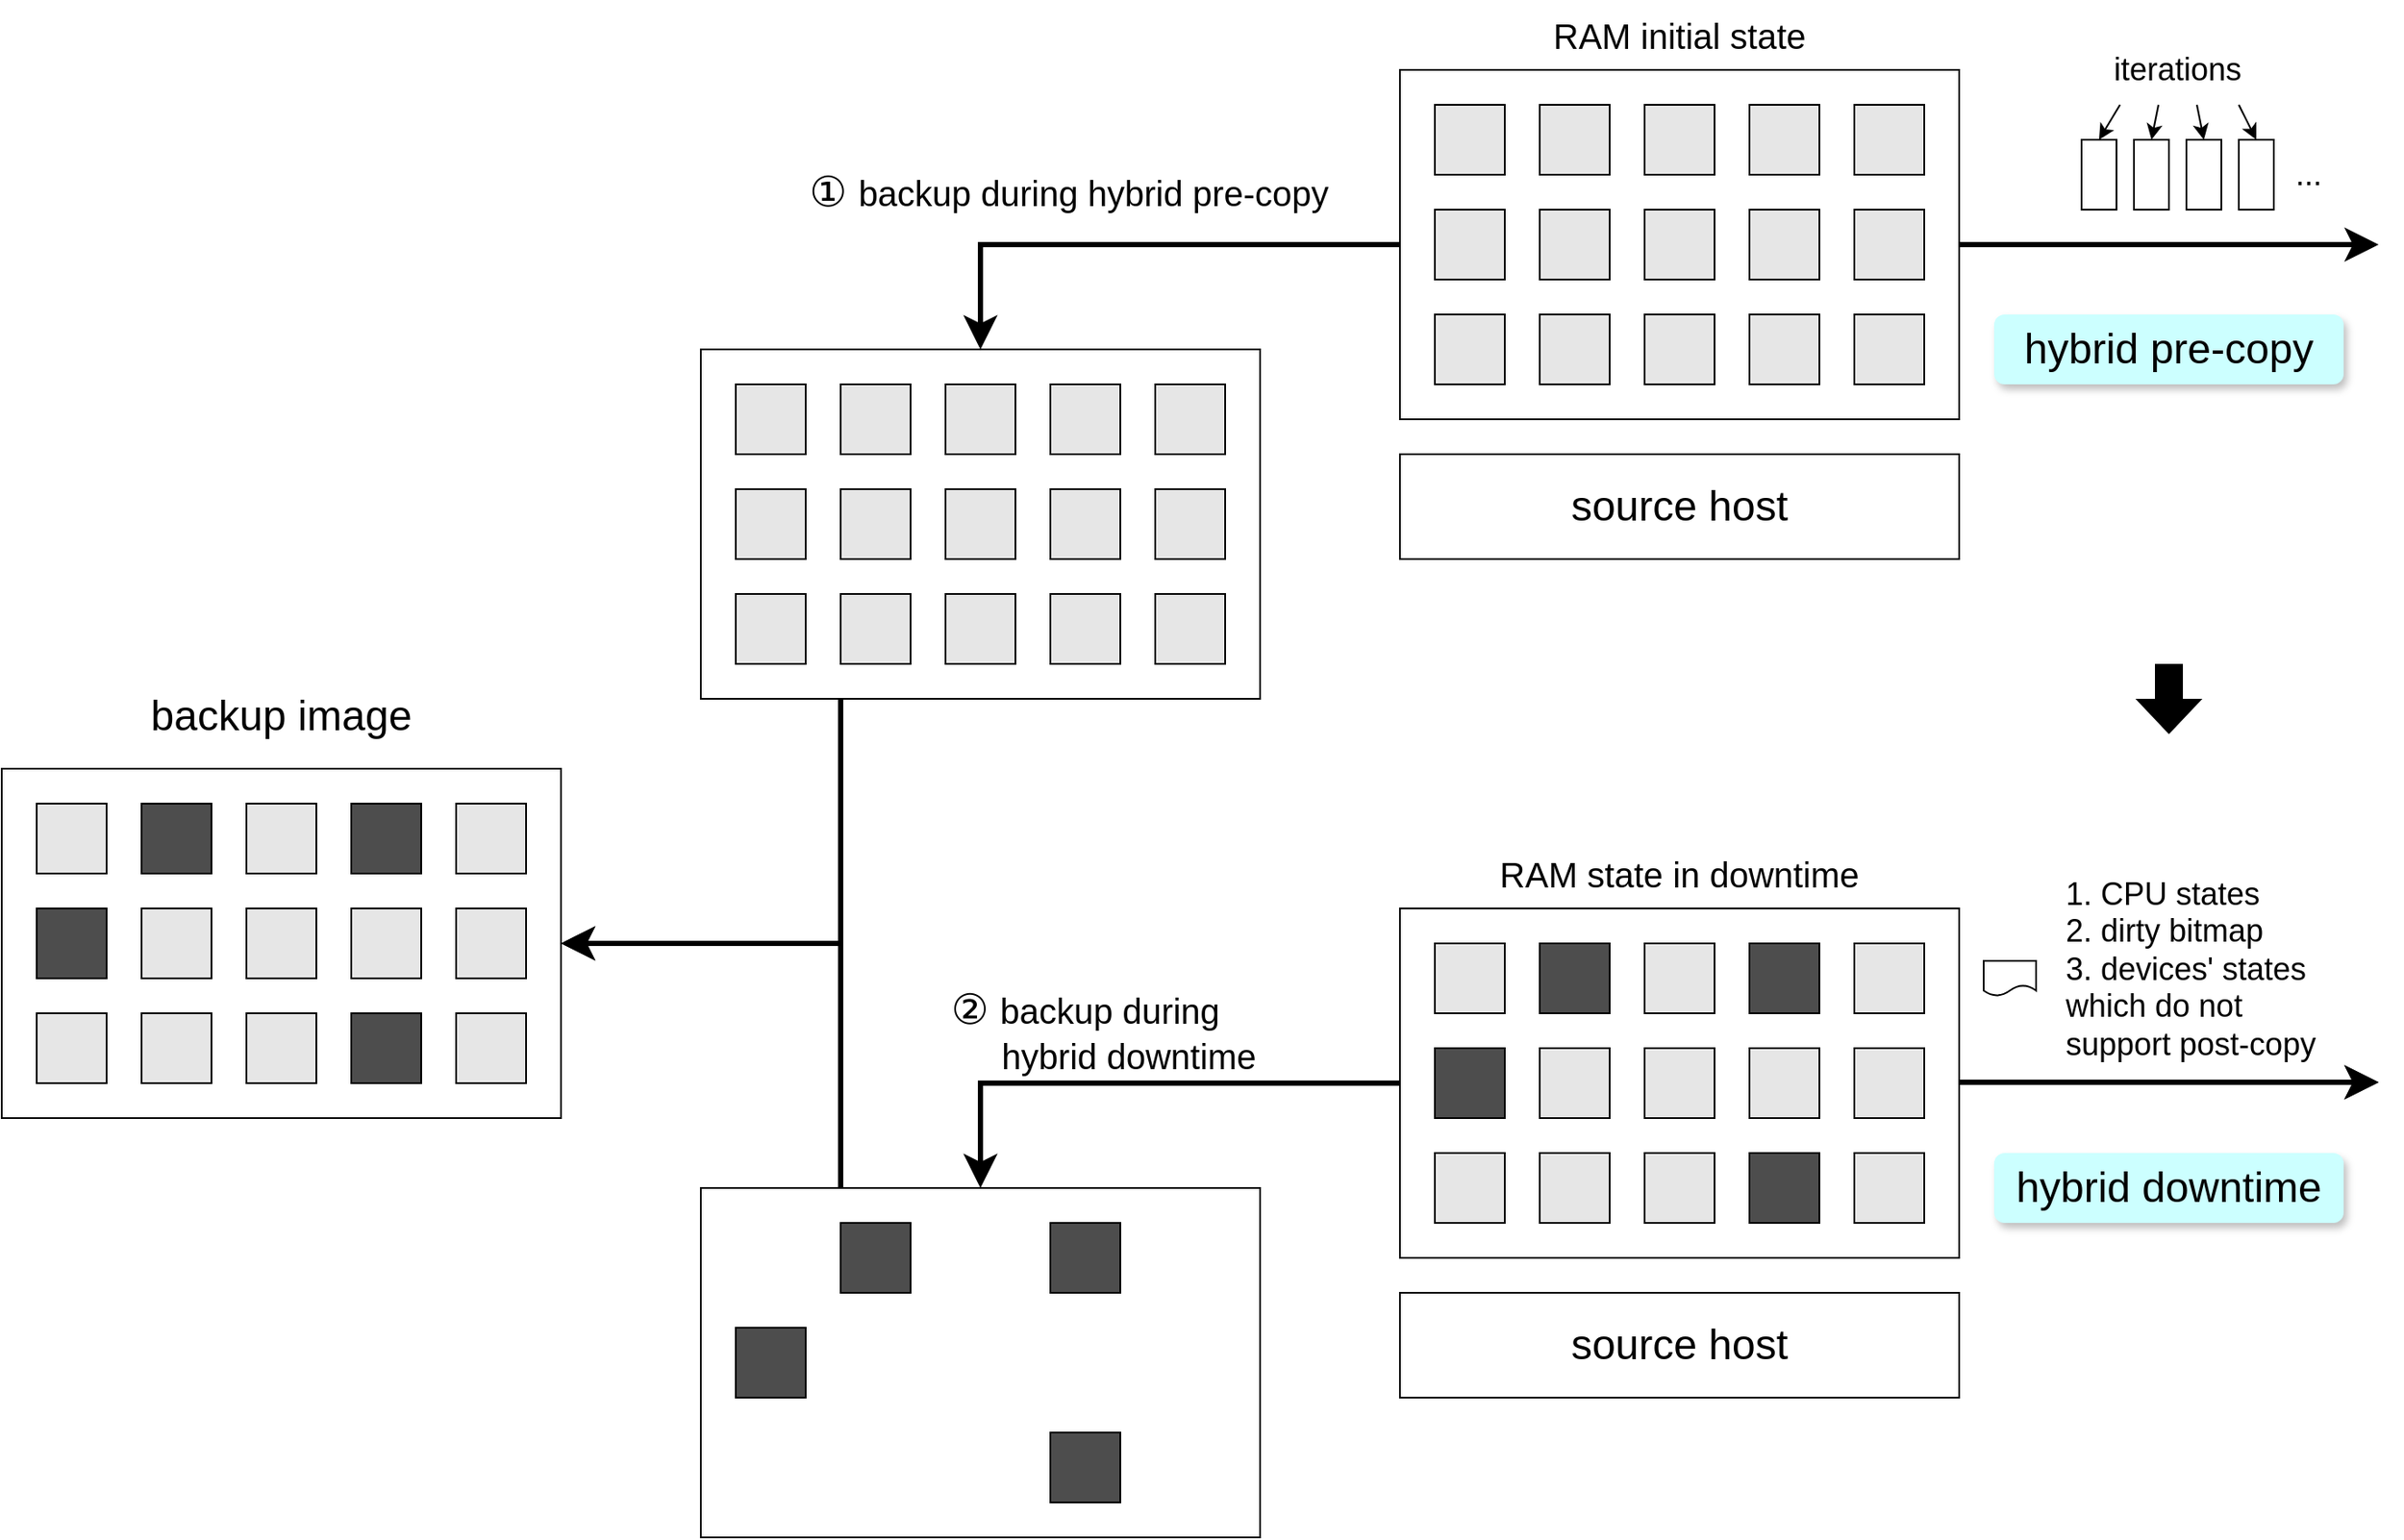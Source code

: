 <mxfile version="21.5.2" type="github">
  <diagram name="第 1 页" id="RIdFQgAQoTJojQbnxjcj">
    <mxGraphModel dx="2675" dy="1175" grid="1" gridSize="10" guides="1" tooltips="1" connect="1" arrows="1" fold="1" page="1" pageScale="1" pageWidth="827" pageHeight="1169" math="0" shadow="0">
      <root>
        <mxCell id="0" />
        <mxCell id="1" parent="0" />
        <mxCell id="ZZE6u8Rq9VthmS_ORE96-38" style="edgeStyle=orthogonalEdgeStyle;rounded=0;orthogonalLoop=1;jettySize=auto;html=1;exitX=1;exitY=0.5;exitDx=0;exitDy=0;entryX=0;entryY=0.5;entryDx=0;entryDy=0;endSize=10;startSize=10;strokeWidth=3;" parent="1" source="ZZE6u8Rq9VthmS_ORE96-18" edge="1">
          <mxGeometry relative="1" as="geometry">
            <mxPoint x="640" y="540" as="targetPoint" />
          </mxGeometry>
        </mxCell>
        <mxCell id="Fty5EF3_W_MqwxWYxCcy-24" style="edgeStyle=orthogonalEdgeStyle;rounded=0;orthogonalLoop=1;jettySize=auto;html=1;exitX=0;exitY=0.5;exitDx=0;exitDy=0;entryX=0.5;entryY=0;entryDx=0;entryDy=0;strokeWidth=3;endSize=10;startSize=10;" parent="1" source="ZZE6u8Rq9VthmS_ORE96-18" target="Fty5EF3_W_MqwxWYxCcy-1" edge="1">
          <mxGeometry relative="1" as="geometry" />
        </mxCell>
        <mxCell id="ZZE6u8Rq9VthmS_ORE96-18" value="" style="rounded=0;whiteSpace=wrap;html=1;" parent="1" vertex="1">
          <mxGeometry x="80" y="440" width="320" height="200" as="geometry" />
        </mxCell>
        <mxCell id="ZZE6u8Rq9VthmS_ORE96-19" value="" style="rounded=0;whiteSpace=wrap;html=1;fillColor=#E6E6E6;" parent="1" vertex="1">
          <mxGeometry x="100" y="460" width="40" height="40" as="geometry" />
        </mxCell>
        <mxCell id="ZZE6u8Rq9VthmS_ORE96-20" value="" style="rounded=0;whiteSpace=wrap;html=1;fillColor=#E6E6E6;" parent="1" vertex="1">
          <mxGeometry x="160" y="460" width="40" height="40" as="geometry" />
        </mxCell>
        <mxCell id="ZZE6u8Rq9VthmS_ORE96-21" value="" style="rounded=0;whiteSpace=wrap;html=1;fillColor=#E6E6E6;" parent="1" vertex="1">
          <mxGeometry x="220" y="460" width="40" height="40" as="geometry" />
        </mxCell>
        <mxCell id="ZZE6u8Rq9VthmS_ORE96-22" value="" style="rounded=0;whiteSpace=wrap;html=1;fillColor=#E6E6E6;" parent="1" vertex="1">
          <mxGeometry x="280" y="460" width="40" height="40" as="geometry" />
        </mxCell>
        <mxCell id="ZZE6u8Rq9VthmS_ORE96-23" value="" style="rounded=0;whiteSpace=wrap;html=1;fillColor=#E6E6E6;" parent="1" vertex="1">
          <mxGeometry x="340" y="460" width="40" height="40" as="geometry" />
        </mxCell>
        <mxCell id="ZZE6u8Rq9VthmS_ORE96-24" value="" style="rounded=0;whiteSpace=wrap;html=1;fillColor=#E6E6E6;" parent="1" vertex="1">
          <mxGeometry x="100" y="520" width="40" height="40" as="geometry" />
        </mxCell>
        <mxCell id="ZZE6u8Rq9VthmS_ORE96-25" value="" style="rounded=0;whiteSpace=wrap;html=1;fillColor=#E6E6E6;" parent="1" vertex="1">
          <mxGeometry x="160" y="520" width="40" height="40" as="geometry" />
        </mxCell>
        <mxCell id="ZZE6u8Rq9VthmS_ORE96-26" value="" style="rounded=0;whiteSpace=wrap;html=1;fillColor=#E6E6E6;" parent="1" vertex="1">
          <mxGeometry x="220" y="520" width="40" height="40" as="geometry" />
        </mxCell>
        <mxCell id="ZZE6u8Rq9VthmS_ORE96-27" value="" style="rounded=0;whiteSpace=wrap;html=1;fillColor=#E6E6E6;" parent="1" vertex="1">
          <mxGeometry x="280" y="520" width="40" height="40" as="geometry" />
        </mxCell>
        <mxCell id="ZZE6u8Rq9VthmS_ORE96-28" value="" style="rounded=0;whiteSpace=wrap;html=1;fillColor=#E6E6E6;" parent="1" vertex="1">
          <mxGeometry x="340" y="520" width="40" height="40" as="geometry" />
        </mxCell>
        <mxCell id="ZZE6u8Rq9VthmS_ORE96-29" value="" style="rounded=0;whiteSpace=wrap;html=1;fillColor=#E6E6E6;" parent="1" vertex="1">
          <mxGeometry x="100" y="580" width="40" height="40" as="geometry" />
        </mxCell>
        <mxCell id="ZZE6u8Rq9VthmS_ORE96-30" value="" style="rounded=0;whiteSpace=wrap;html=1;fillColor=#E6E6E6;" parent="1" vertex="1">
          <mxGeometry x="160" y="580" width="40" height="40" as="geometry" />
        </mxCell>
        <mxCell id="ZZE6u8Rq9VthmS_ORE96-31" value="" style="rounded=0;whiteSpace=wrap;html=1;fillColor=#E6E6E6;" parent="1" vertex="1">
          <mxGeometry x="220" y="580" width="40" height="40" as="geometry" />
        </mxCell>
        <mxCell id="ZZE6u8Rq9VthmS_ORE96-32" value="" style="rounded=0;whiteSpace=wrap;html=1;fillColor=#E6E6E6;" parent="1" vertex="1">
          <mxGeometry x="280" y="580" width="40" height="40" as="geometry" />
        </mxCell>
        <mxCell id="ZZE6u8Rq9VthmS_ORE96-33" value="" style="rounded=0;whiteSpace=wrap;html=1;fillColor=#E6E6E6;" parent="1" vertex="1">
          <mxGeometry x="340" y="580" width="40" height="40" as="geometry" />
        </mxCell>
        <mxCell id="ZZE6u8Rq9VthmS_ORE96-37" value="&lt;font style=&quot;font-size: 24px;&quot;&gt;source host&lt;/font&gt;" style="rounded=0;whiteSpace=wrap;html=1;" parent="1" vertex="1">
          <mxGeometry x="80" y="660" width="320" height="60" as="geometry" />
        </mxCell>
        <mxCell id="ZZE6u8Rq9VthmS_ORE96-41" value="&lt;font style=&quot;font-size: 20px;&quot;&gt;RAM initial state&lt;/font&gt;" style="text;html=1;strokeColor=none;fillColor=none;align=center;verticalAlign=middle;whiteSpace=wrap;rounded=0;" parent="1" vertex="1">
          <mxGeometry x="80" y="400" width="320" height="40" as="geometry" />
        </mxCell>
        <mxCell id="ZZE6u8Rq9VthmS_ORE96-42" value="" style="shape=flexArrow;endArrow=classic;html=1;rounded=0;endSize=6;startSize=10;strokeWidth=1;width=15;fillColor=#000000;" parent="1" edge="1">
          <mxGeometry width="50" height="50" relative="1" as="geometry">
            <mxPoint x="520" y="780" as="sourcePoint" />
            <mxPoint x="520" y="820" as="targetPoint" />
          </mxGeometry>
        </mxCell>
        <mxCell id="ZZE6u8Rq9VthmS_ORE96-43" value="&lt;font style=&quot;font-size: 24px;&quot;&gt;hybrid pre-copy&lt;/font&gt;" style="text;html=1;strokeColor=none;fillColor=#CCFFFF;align=center;verticalAlign=middle;whiteSpace=wrap;rounded=1;shadow=1;glass=0;dashed=1;" parent="1" vertex="1">
          <mxGeometry x="420" y="580" width="200" height="40" as="geometry" />
        </mxCell>
        <mxCell id="ZZE6u8Rq9VthmS_ORE96-44" value="" style="shape=image;html=1;verticalAlign=top;verticalLabelPosition=bottom;labelBackgroundColor=#ffffff;imageAspect=0;aspect=fixed;image=https://cdn1.iconfinder.com/data/icons/material-audio-video/22/loop-128.png" parent="1" vertex="1">
          <mxGeometry x="420" y="480" width="40" height="40" as="geometry" />
        </mxCell>
        <mxCell id="ZZE6u8Rq9VthmS_ORE96-45" value="" style="rounded=0;whiteSpace=wrap;html=1;" parent="1" vertex="1">
          <mxGeometry x="470" y="480" width="20" height="40" as="geometry" />
        </mxCell>
        <mxCell id="ZZE6u8Rq9VthmS_ORE96-46" value="" style="rounded=0;whiteSpace=wrap;html=1;" parent="1" vertex="1">
          <mxGeometry x="500" y="480" width="20" height="40" as="geometry" />
        </mxCell>
        <mxCell id="ZZE6u8Rq9VthmS_ORE96-47" value="" style="rounded=0;whiteSpace=wrap;html=1;" parent="1" vertex="1">
          <mxGeometry x="530" y="480" width="20" height="40" as="geometry" />
        </mxCell>
        <mxCell id="ZZE6u8Rq9VthmS_ORE96-48" value="" style="rounded=0;whiteSpace=wrap;html=1;" parent="1" vertex="1">
          <mxGeometry x="560" y="480" width="20" height="40" as="geometry" />
        </mxCell>
        <mxCell id="ZZE6u8Rq9VthmS_ORE96-49" value="&lt;font style=&quot;font-size: 18px;&quot;&gt;...&lt;/font&gt;" style="text;html=1;strokeColor=none;fillColor=none;align=center;verticalAlign=middle;whiteSpace=wrap;rounded=0;" parent="1" vertex="1">
          <mxGeometry x="580" y="480" width="40" height="40" as="geometry" />
        </mxCell>
        <mxCell id="ZZE6u8Rq9VthmS_ORE96-50" value="&lt;font style=&quot;font-size: 18px;&quot;&gt;iterations&lt;/font&gt;" style="text;html=1;strokeColor=none;fillColor=none;align=center;verticalAlign=middle;whiteSpace=wrap;rounded=0;" parent="1" vertex="1">
          <mxGeometry x="470" y="420" width="110" height="40" as="geometry" />
        </mxCell>
        <mxCell id="ZZE6u8Rq9VthmS_ORE96-51" value="" style="endArrow=classic;html=1;rounded=0;exitX=0.2;exitY=1;exitDx=0;exitDy=0;exitPerimeter=0;" parent="1" source="ZZE6u8Rq9VthmS_ORE96-50" edge="1">
          <mxGeometry width="50" height="50" relative="1" as="geometry">
            <mxPoint x="390" y="590" as="sourcePoint" />
            <mxPoint x="480" y="480" as="targetPoint" />
          </mxGeometry>
        </mxCell>
        <mxCell id="ZZE6u8Rq9VthmS_ORE96-53" value="" style="endArrow=classic;html=1;rounded=0;exitX=0.4;exitY=1;exitDx=0;exitDy=0;exitPerimeter=0;entryX=0.5;entryY=0;entryDx=0;entryDy=0;" parent="1" source="ZZE6u8Rq9VthmS_ORE96-50" target="ZZE6u8Rq9VthmS_ORE96-46" edge="1">
          <mxGeometry width="50" height="50" relative="1" as="geometry">
            <mxPoint x="502" y="470" as="sourcePoint" />
            <mxPoint x="490" y="490" as="targetPoint" />
          </mxGeometry>
        </mxCell>
        <mxCell id="ZZE6u8Rq9VthmS_ORE96-54" value="" style="endArrow=classic;html=1;rounded=0;exitX=0.6;exitY=1;exitDx=0;exitDy=0;exitPerimeter=0;entryX=0.5;entryY=0;entryDx=0;entryDy=0;" parent="1" source="ZZE6u8Rq9VthmS_ORE96-50" target="ZZE6u8Rq9VthmS_ORE96-47" edge="1">
          <mxGeometry width="50" height="50" relative="1" as="geometry">
            <mxPoint x="512" y="480" as="sourcePoint" />
            <mxPoint x="500" y="500" as="targetPoint" />
          </mxGeometry>
        </mxCell>
        <mxCell id="ZZE6u8Rq9VthmS_ORE96-55" value="" style="endArrow=classic;html=1;rounded=0;exitX=0.818;exitY=1;exitDx=0;exitDy=0;exitPerimeter=0;entryX=0.5;entryY=0;entryDx=0;entryDy=0;" parent="1" source="ZZE6u8Rq9VthmS_ORE96-50" target="ZZE6u8Rq9VthmS_ORE96-48" edge="1">
          <mxGeometry width="50" height="50" relative="1" as="geometry">
            <mxPoint x="522" y="490" as="sourcePoint" />
            <mxPoint x="510" y="510" as="targetPoint" />
          </mxGeometry>
        </mxCell>
        <mxCell id="Fty5EF3_W_MqwxWYxCcy-23" style="edgeStyle=orthogonalEdgeStyle;rounded=0;orthogonalLoop=1;jettySize=auto;html=1;exitX=0;exitY=0.5;exitDx=0;exitDy=0;entryX=0.5;entryY=0;entryDx=0;entryDy=0;endSize=10;startSize=10;strokeWidth=3;" parent="1" source="ZZE6u8Rq9VthmS_ORE96-56" target="Fty5EF3_W_MqwxWYxCcy-18" edge="1">
          <mxGeometry relative="1" as="geometry" />
        </mxCell>
        <mxCell id="ZZE6u8Rq9VthmS_ORE96-56" value="" style="rounded=0;whiteSpace=wrap;html=1;" parent="1" vertex="1">
          <mxGeometry x="80" y="920" width="320" height="200" as="geometry" />
        </mxCell>
        <mxCell id="ZZE6u8Rq9VthmS_ORE96-57" value="" style="rounded=0;whiteSpace=wrap;html=1;fillColor=#E6E6E6;" parent="1" vertex="1">
          <mxGeometry x="100" y="940" width="40" height="40" as="geometry" />
        </mxCell>
        <mxCell id="ZZE6u8Rq9VthmS_ORE96-58" value="" style="rounded=0;whiteSpace=wrap;html=1;fillColor=#4D4D4D;" parent="1" vertex="1">
          <mxGeometry x="160" y="940" width="40" height="40" as="geometry" />
        </mxCell>
        <mxCell id="ZZE6u8Rq9VthmS_ORE96-59" value="" style="rounded=0;whiteSpace=wrap;html=1;fillColor=#E6E6E6;" parent="1" vertex="1">
          <mxGeometry x="220" y="940" width="40" height="40" as="geometry" />
        </mxCell>
        <mxCell id="ZZE6u8Rq9VthmS_ORE96-60" value="" style="rounded=0;whiteSpace=wrap;html=1;fillColor=#4D4D4D;" parent="1" vertex="1">
          <mxGeometry x="280" y="940" width="40" height="40" as="geometry" />
        </mxCell>
        <mxCell id="ZZE6u8Rq9VthmS_ORE96-61" value="" style="rounded=0;whiteSpace=wrap;html=1;fillColor=#E6E6E6;" parent="1" vertex="1">
          <mxGeometry x="340" y="940" width="40" height="40" as="geometry" />
        </mxCell>
        <mxCell id="ZZE6u8Rq9VthmS_ORE96-62" value="" style="rounded=0;whiteSpace=wrap;html=1;fillColor=#4D4D4D;" parent="1" vertex="1">
          <mxGeometry x="100" y="1000" width="40" height="40" as="geometry" />
        </mxCell>
        <mxCell id="ZZE6u8Rq9VthmS_ORE96-63" value="" style="rounded=0;whiteSpace=wrap;html=1;fillColor=#E6E6E6;" parent="1" vertex="1">
          <mxGeometry x="160" y="1000" width="40" height="40" as="geometry" />
        </mxCell>
        <mxCell id="ZZE6u8Rq9VthmS_ORE96-64" value="" style="rounded=0;whiteSpace=wrap;html=1;fillColor=#E6E6E6;" parent="1" vertex="1">
          <mxGeometry x="220" y="1000" width="40" height="40" as="geometry" />
        </mxCell>
        <mxCell id="ZZE6u8Rq9VthmS_ORE96-65" value="" style="rounded=0;whiteSpace=wrap;html=1;fillColor=#E6E6E6;" parent="1" vertex="1">
          <mxGeometry x="280" y="1000" width="40" height="40" as="geometry" />
        </mxCell>
        <mxCell id="ZZE6u8Rq9VthmS_ORE96-66" value="" style="rounded=0;whiteSpace=wrap;html=1;fillColor=#E6E6E6;" parent="1" vertex="1">
          <mxGeometry x="340" y="1000" width="40" height="40" as="geometry" />
        </mxCell>
        <mxCell id="ZZE6u8Rq9VthmS_ORE96-67" value="" style="rounded=0;whiteSpace=wrap;html=1;fillColor=#E6E6E6;" parent="1" vertex="1">
          <mxGeometry x="100" y="1060" width="40" height="40" as="geometry" />
        </mxCell>
        <mxCell id="ZZE6u8Rq9VthmS_ORE96-68" value="" style="rounded=0;whiteSpace=wrap;html=1;fillColor=#E6E6E6;" parent="1" vertex="1">
          <mxGeometry x="160" y="1060" width="40" height="40" as="geometry" />
        </mxCell>
        <mxCell id="ZZE6u8Rq9VthmS_ORE96-69" value="" style="rounded=0;whiteSpace=wrap;html=1;fillColor=#E6E6E6;" parent="1" vertex="1">
          <mxGeometry x="220" y="1060" width="40" height="40" as="geometry" />
        </mxCell>
        <mxCell id="ZZE6u8Rq9VthmS_ORE96-70" value="" style="rounded=0;whiteSpace=wrap;html=1;fillColor=#4D4D4D;" parent="1" vertex="1">
          <mxGeometry x="280" y="1060" width="40" height="40" as="geometry" />
        </mxCell>
        <mxCell id="ZZE6u8Rq9VthmS_ORE96-71" value="" style="rounded=0;whiteSpace=wrap;html=1;fillColor=#E6E6E6;" parent="1" vertex="1">
          <mxGeometry x="340" y="1060" width="40" height="40" as="geometry" />
        </mxCell>
        <mxCell id="ZZE6u8Rq9VthmS_ORE96-72" value="&lt;font style=&quot;font-size: 24px;&quot;&gt;source host&lt;/font&gt;" style="rounded=0;whiteSpace=wrap;html=1;" parent="1" vertex="1">
          <mxGeometry x="80" y="1140" width="320" height="60" as="geometry" />
        </mxCell>
        <mxCell id="ZZE6u8Rq9VthmS_ORE96-73" value="&lt;font style=&quot;font-size: 20px;&quot;&gt;RAM state in downtime&lt;/font&gt;" style="text;html=1;strokeColor=none;fillColor=none;align=center;verticalAlign=middle;whiteSpace=wrap;rounded=0;" parent="1" vertex="1">
          <mxGeometry x="80" y="880" width="320" height="40" as="geometry" />
        </mxCell>
        <mxCell id="ZZE6u8Rq9VthmS_ORE96-94" style="edgeStyle=orthogonalEdgeStyle;rounded=0;orthogonalLoop=1;jettySize=auto;html=1;exitX=1;exitY=0.5;exitDx=0;exitDy=0;entryX=0;entryY=0.5;entryDx=0;entryDy=0;endSize=10;startSize=10;strokeWidth=3;" parent="1" edge="1">
          <mxGeometry relative="1" as="geometry">
            <mxPoint x="400" y="1019.5" as="sourcePoint" />
            <mxPoint x="640" y="1019.5" as="targetPoint" />
          </mxGeometry>
        </mxCell>
        <mxCell id="ZZE6u8Rq9VthmS_ORE96-95" value="&lt;font style=&quot;font-size: 24px;&quot;&gt;hybrid downtime&lt;/font&gt;" style="text;html=1;strokeColor=none;fillColor=#CCFFFF;align=center;verticalAlign=middle;whiteSpace=wrap;rounded=1;shadow=1;" parent="1" vertex="1">
          <mxGeometry x="420" y="1060" width="200" height="40" as="geometry" />
        </mxCell>
        <mxCell id="ZZE6u8Rq9VthmS_ORE96-115" value="&lt;blockquote style=&quot;margin: 0 0 0 40px; border: none; padding: 0px;&quot;&gt;&lt;div style=&quot;text-align: left;&quot;&gt;&lt;span style=&quot;font-size: 18px; background-color: initial;&quot;&gt;1. CPU states&lt;/span&gt;&lt;/div&gt;&lt;font style=&quot;font-size: 18px;&quot;&gt;&lt;div style=&quot;text-align: left;&quot;&gt;&lt;span style=&quot;background-color: initial;&quot;&gt;2. dirty bitmap&lt;/span&gt;&lt;/div&gt;&lt;/font&gt;&lt;font style=&quot;font-size: 18px;&quot;&gt;&lt;div style=&quot;text-align: left;&quot;&gt;&lt;span style=&quot;background-color: initial;&quot;&gt;3. devices&#39; states&lt;/span&gt;&lt;/div&gt;&lt;/font&gt;&lt;font style=&quot;font-size: 18px;&quot;&gt;&lt;div style=&quot;text-align: left;&quot;&gt;&lt;span style=&quot;background-color: initial;&quot;&gt;which do not support post-copy&lt;/span&gt;&lt;/div&gt;&lt;/font&gt;&lt;/blockquote&gt;" style="text;html=1;strokeColor=none;fillColor=none;align=center;verticalAlign=middle;whiteSpace=wrap;rounded=0;" parent="1" vertex="1">
          <mxGeometry x="420" y="890" width="200" height="130" as="geometry" />
        </mxCell>
        <mxCell id="ZZE6u8Rq9VthmS_ORE96-114" value="" style="shape=document;whiteSpace=wrap;html=1;boundedLbl=1;" parent="1" vertex="1">
          <mxGeometry x="414" y="950" width="30" height="20" as="geometry" />
        </mxCell>
        <mxCell id="ZZE6u8Rq9VthmS_ORE96-120" style="edgeStyle=orthogonalEdgeStyle;rounded=0;orthogonalLoop=1;jettySize=auto;html=1;exitX=1;exitY=0.5;exitDx=0;exitDy=0;entryX=0;entryY=0.5;entryDx=0;entryDy=0;endSize=10;startSize=10;strokeWidth=3;" parent="1" edge="1">
          <mxGeometry relative="1" as="geometry">
            <mxPoint x="400" y="1019.5" as="sourcePoint" />
            <mxPoint x="640" y="1019.5" as="targetPoint" />
          </mxGeometry>
        </mxCell>
        <mxCell id="Fty5EF3_W_MqwxWYxCcy-45" style="edgeStyle=orthogonalEdgeStyle;rounded=0;orthogonalLoop=1;jettySize=auto;html=1;exitX=0.25;exitY=1;exitDx=0;exitDy=0;entryX=1;entryY=0.5;entryDx=0;entryDy=0;strokeWidth=3;endSize=10;startSize=10;" parent="1" source="Fty5EF3_W_MqwxWYxCcy-1" target="Fty5EF3_W_MqwxWYxCcy-27" edge="1">
          <mxGeometry relative="1" as="geometry" />
        </mxCell>
        <mxCell id="Fty5EF3_W_MqwxWYxCcy-1" value="" style="rounded=0;whiteSpace=wrap;html=1;" parent="1" vertex="1">
          <mxGeometry x="-320" y="600" width="320" height="200" as="geometry" />
        </mxCell>
        <mxCell id="Fty5EF3_W_MqwxWYxCcy-2" value="" style="rounded=0;whiteSpace=wrap;html=1;fillColor=#E6E6E6;" parent="1" vertex="1">
          <mxGeometry x="-300" y="620" width="40" height="40" as="geometry" />
        </mxCell>
        <mxCell id="Fty5EF3_W_MqwxWYxCcy-3" value="" style="rounded=0;whiteSpace=wrap;html=1;fillColor=#E6E6E6;" parent="1" vertex="1">
          <mxGeometry x="-240" y="620" width="40" height="40" as="geometry" />
        </mxCell>
        <mxCell id="Fty5EF3_W_MqwxWYxCcy-4" value="" style="rounded=0;whiteSpace=wrap;html=1;fillColor=#E6E6E6;" parent="1" vertex="1">
          <mxGeometry x="-180" y="620" width="40" height="40" as="geometry" />
        </mxCell>
        <mxCell id="Fty5EF3_W_MqwxWYxCcy-5" value="" style="rounded=0;whiteSpace=wrap;html=1;fillColor=#E6E6E6;" parent="1" vertex="1">
          <mxGeometry x="-120" y="620" width="40" height="40" as="geometry" />
        </mxCell>
        <mxCell id="Fty5EF3_W_MqwxWYxCcy-6" value="" style="rounded=0;whiteSpace=wrap;html=1;fillColor=#E6E6E6;" parent="1" vertex="1">
          <mxGeometry x="-60" y="620" width="40" height="40" as="geometry" />
        </mxCell>
        <mxCell id="Fty5EF3_W_MqwxWYxCcy-7" value="" style="rounded=0;whiteSpace=wrap;html=1;fillColor=#E6E6E6;" parent="1" vertex="1">
          <mxGeometry x="-300" y="680" width="40" height="40" as="geometry" />
        </mxCell>
        <mxCell id="Fty5EF3_W_MqwxWYxCcy-8" value="" style="rounded=0;whiteSpace=wrap;html=1;fillColor=#E6E6E6;" parent="1" vertex="1">
          <mxGeometry x="-240" y="680" width="40" height="40" as="geometry" />
        </mxCell>
        <mxCell id="Fty5EF3_W_MqwxWYxCcy-9" value="" style="rounded=0;whiteSpace=wrap;html=1;fillColor=#E6E6E6;" parent="1" vertex="1">
          <mxGeometry x="-180" y="680" width="40" height="40" as="geometry" />
        </mxCell>
        <mxCell id="Fty5EF3_W_MqwxWYxCcy-10" value="" style="rounded=0;whiteSpace=wrap;html=1;fillColor=#E6E6E6;" parent="1" vertex="1">
          <mxGeometry x="-120" y="680" width="40" height="40" as="geometry" />
        </mxCell>
        <mxCell id="Fty5EF3_W_MqwxWYxCcy-11" value="" style="rounded=0;whiteSpace=wrap;html=1;fillColor=#E6E6E6;" parent="1" vertex="1">
          <mxGeometry x="-60" y="680" width="40" height="40" as="geometry" />
        </mxCell>
        <mxCell id="Fty5EF3_W_MqwxWYxCcy-12" value="" style="rounded=0;whiteSpace=wrap;html=1;fillColor=#E6E6E6;" parent="1" vertex="1">
          <mxGeometry x="-300" y="740" width="40" height="40" as="geometry" />
        </mxCell>
        <mxCell id="Fty5EF3_W_MqwxWYxCcy-13" value="" style="rounded=0;whiteSpace=wrap;html=1;fillColor=#E6E6E6;" parent="1" vertex="1">
          <mxGeometry x="-240" y="740" width="40" height="40" as="geometry" />
        </mxCell>
        <mxCell id="Fty5EF3_W_MqwxWYxCcy-14" value="" style="rounded=0;whiteSpace=wrap;html=1;fillColor=#E6E6E6;" parent="1" vertex="1">
          <mxGeometry x="-180" y="740" width="40" height="40" as="geometry" />
        </mxCell>
        <mxCell id="Fty5EF3_W_MqwxWYxCcy-15" value="" style="rounded=0;whiteSpace=wrap;html=1;fillColor=#E6E6E6;" parent="1" vertex="1">
          <mxGeometry x="-120" y="740" width="40" height="40" as="geometry" />
        </mxCell>
        <mxCell id="Fty5EF3_W_MqwxWYxCcy-16" value="" style="rounded=0;whiteSpace=wrap;html=1;fillColor=#E6E6E6;" parent="1" vertex="1">
          <mxGeometry x="-60" y="740" width="40" height="40" as="geometry" />
        </mxCell>
        <mxCell id="Fty5EF3_W_MqwxWYxCcy-46" style="edgeStyle=orthogonalEdgeStyle;rounded=0;orthogonalLoop=1;jettySize=auto;html=1;exitX=0.25;exitY=0;exitDx=0;exitDy=0;entryX=1;entryY=0.5;entryDx=0;entryDy=0;strokeWidth=3;endSize=10;startSize=10;" parent="1" source="Fty5EF3_W_MqwxWYxCcy-18" target="Fty5EF3_W_MqwxWYxCcy-27" edge="1">
          <mxGeometry relative="1" as="geometry" />
        </mxCell>
        <mxCell id="Fty5EF3_W_MqwxWYxCcy-18" value="" style="rounded=0;whiteSpace=wrap;html=1;" parent="1" vertex="1">
          <mxGeometry x="-320" y="1080" width="320" height="200" as="geometry" />
        </mxCell>
        <mxCell id="Fty5EF3_W_MqwxWYxCcy-19" value="" style="rounded=0;whiteSpace=wrap;html=1;fillColor=#4D4D4D;" parent="1" vertex="1">
          <mxGeometry x="-240" y="1100" width="40" height="40" as="geometry" />
        </mxCell>
        <mxCell id="Fty5EF3_W_MqwxWYxCcy-20" value="" style="rounded=0;whiteSpace=wrap;html=1;fillColor=#4D4D4D;" parent="1" vertex="1">
          <mxGeometry x="-120" y="1100" width="40" height="40" as="geometry" />
        </mxCell>
        <mxCell id="Fty5EF3_W_MqwxWYxCcy-21" value="" style="rounded=0;whiteSpace=wrap;html=1;fillColor=#4D4D4D;" parent="1" vertex="1">
          <mxGeometry x="-300" y="1160" width="40" height="40" as="geometry" />
        </mxCell>
        <mxCell id="Fty5EF3_W_MqwxWYxCcy-22" value="" style="rounded=0;whiteSpace=wrap;html=1;fillColor=#4D4D4D;" parent="1" vertex="1">
          <mxGeometry x="-120" y="1220" width="40" height="40" as="geometry" />
        </mxCell>
        <mxCell id="Fty5EF3_W_MqwxWYxCcy-25" value="&lt;font style=&quot;font-size: 24px;&quot;&gt;① &lt;/font&gt;&lt;font style=&quot;font-size: 20px;&quot;&gt;backup during hybrid pre-copy&lt;/font&gt;" style="text;html=1;strokeColor=none;fillColor=none;align=left;verticalAlign=middle;whiteSpace=wrap;rounded=0;" parent="1" vertex="1">
          <mxGeometry x="-260" y="480" width="320" height="60" as="geometry" />
        </mxCell>
        <mxCell id="Fty5EF3_W_MqwxWYxCcy-26" value="&lt;font style=&quot;font-size: 24px;&quot;&gt;② &lt;/font&gt;&lt;font style=&quot;font-size: 20px;&quot;&gt;backup during&lt;br&gt;&amp;nbsp; &amp;nbsp; &amp;nbsp; &amp;nbsp; &amp;nbsp;hybrid downtime&lt;/font&gt;" style="text;html=1;strokeColor=none;fillColor=none;align=center;verticalAlign=middle;whiteSpace=wrap;rounded=0;" parent="1" vertex="1">
          <mxGeometry x="-200" y="960" width="200" height="60" as="geometry" />
        </mxCell>
        <mxCell id="Fty5EF3_W_MqwxWYxCcy-27" value="" style="rounded=0;whiteSpace=wrap;html=1;" parent="1" vertex="1">
          <mxGeometry x="-720" y="840" width="320" height="200" as="geometry" />
        </mxCell>
        <mxCell id="Fty5EF3_W_MqwxWYxCcy-28" value="" style="rounded=0;whiteSpace=wrap;html=1;fillColor=#E6E6E6;" parent="1" vertex="1">
          <mxGeometry x="-700" y="860" width="40" height="40" as="geometry" />
        </mxCell>
        <mxCell id="Fty5EF3_W_MqwxWYxCcy-29" value="" style="rounded=0;whiteSpace=wrap;html=1;fillColor=#4D4D4D;" parent="1" vertex="1">
          <mxGeometry x="-640" y="860" width="40" height="40" as="geometry" />
        </mxCell>
        <mxCell id="Fty5EF3_W_MqwxWYxCcy-30" value="" style="rounded=0;whiteSpace=wrap;html=1;fillColor=#E6E6E6;" parent="1" vertex="1">
          <mxGeometry x="-580" y="860" width="40" height="40" as="geometry" />
        </mxCell>
        <mxCell id="Fty5EF3_W_MqwxWYxCcy-31" value="" style="rounded=0;whiteSpace=wrap;html=1;fillColor=#4D4D4D;" parent="1" vertex="1">
          <mxGeometry x="-520" y="860" width="40" height="40" as="geometry" />
        </mxCell>
        <mxCell id="Fty5EF3_W_MqwxWYxCcy-32" value="" style="rounded=0;whiteSpace=wrap;html=1;fillColor=#E6E6E6;" parent="1" vertex="1">
          <mxGeometry x="-460" y="860" width="40" height="40" as="geometry" />
        </mxCell>
        <mxCell id="Fty5EF3_W_MqwxWYxCcy-33" value="" style="rounded=0;whiteSpace=wrap;html=1;fillColor=#4D4D4D;" parent="1" vertex="1">
          <mxGeometry x="-700" y="920" width="40" height="40" as="geometry" />
        </mxCell>
        <mxCell id="Fty5EF3_W_MqwxWYxCcy-34" value="" style="rounded=0;whiteSpace=wrap;html=1;fillColor=#E6E6E6;" parent="1" vertex="1">
          <mxGeometry x="-640" y="920" width="40" height="40" as="geometry" />
        </mxCell>
        <mxCell id="Fty5EF3_W_MqwxWYxCcy-35" value="" style="rounded=0;whiteSpace=wrap;html=1;fillColor=#E6E6E6;" parent="1" vertex="1">
          <mxGeometry x="-580" y="920" width="40" height="40" as="geometry" />
        </mxCell>
        <mxCell id="Fty5EF3_W_MqwxWYxCcy-36" value="" style="rounded=0;whiteSpace=wrap;html=1;fillColor=#E6E6E6;" parent="1" vertex="1">
          <mxGeometry x="-520" y="920" width="40" height="40" as="geometry" />
        </mxCell>
        <mxCell id="Fty5EF3_W_MqwxWYxCcy-37" value="" style="rounded=0;whiteSpace=wrap;html=1;fillColor=#E6E6E6;" parent="1" vertex="1">
          <mxGeometry x="-460" y="920" width="40" height="40" as="geometry" />
        </mxCell>
        <mxCell id="Fty5EF3_W_MqwxWYxCcy-38" value="" style="rounded=0;whiteSpace=wrap;html=1;fillColor=#E6E6E6;" parent="1" vertex="1">
          <mxGeometry x="-700" y="980" width="40" height="40" as="geometry" />
        </mxCell>
        <mxCell id="Fty5EF3_W_MqwxWYxCcy-39" value="" style="rounded=0;whiteSpace=wrap;html=1;fillColor=#E6E6E6;" parent="1" vertex="1">
          <mxGeometry x="-640" y="980" width="40" height="40" as="geometry" />
        </mxCell>
        <mxCell id="Fty5EF3_W_MqwxWYxCcy-40" value="" style="rounded=0;whiteSpace=wrap;html=1;fillColor=#E6E6E6;" parent="1" vertex="1">
          <mxGeometry x="-580" y="980" width="40" height="40" as="geometry" />
        </mxCell>
        <mxCell id="Fty5EF3_W_MqwxWYxCcy-41" value="" style="rounded=0;whiteSpace=wrap;html=1;fillColor=#4D4D4D;" parent="1" vertex="1">
          <mxGeometry x="-520" y="980" width="40" height="40" as="geometry" />
        </mxCell>
        <mxCell id="Fty5EF3_W_MqwxWYxCcy-42" value="" style="rounded=0;whiteSpace=wrap;html=1;fillColor=#E6E6E6;" parent="1" vertex="1">
          <mxGeometry x="-460" y="980" width="40" height="40" as="geometry" />
        </mxCell>
        <mxCell id="gSObJMUkde4gPRuO645Q-1" value="&lt;font style=&quot;font-size: 24px;&quot;&gt;backup image&lt;/font&gt;" style="text;html=1;strokeColor=none;fillColor=none;align=center;verticalAlign=middle;whiteSpace=wrap;rounded=0;" vertex="1" parent="1">
          <mxGeometry x="-720" y="780" width="320" height="60" as="geometry" />
        </mxCell>
      </root>
    </mxGraphModel>
  </diagram>
</mxfile>
